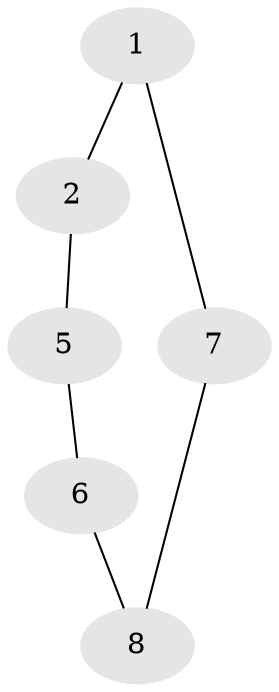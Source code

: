 // Generated by graph-tools (version 1.1) at 2025/46/02/15/25 05:46:28]
// undirected, 6 vertices, 6 edges
graph export_dot {
graph [start="1"]
  node [color=gray90,style=filled];
  1 [super="+11+13"];
  2 [super="+3+4+17+18"];
  5 [super="+17+18"];
  6 [super="+4+9+10+14"];
  7 [super="+15+19+20"];
  8 [super="+12"];
  1 -- 2;
  1 -- 7;
  2 -- 5;
  5 -- 6;
  6 -- 8;
  7 -- 8;
}
